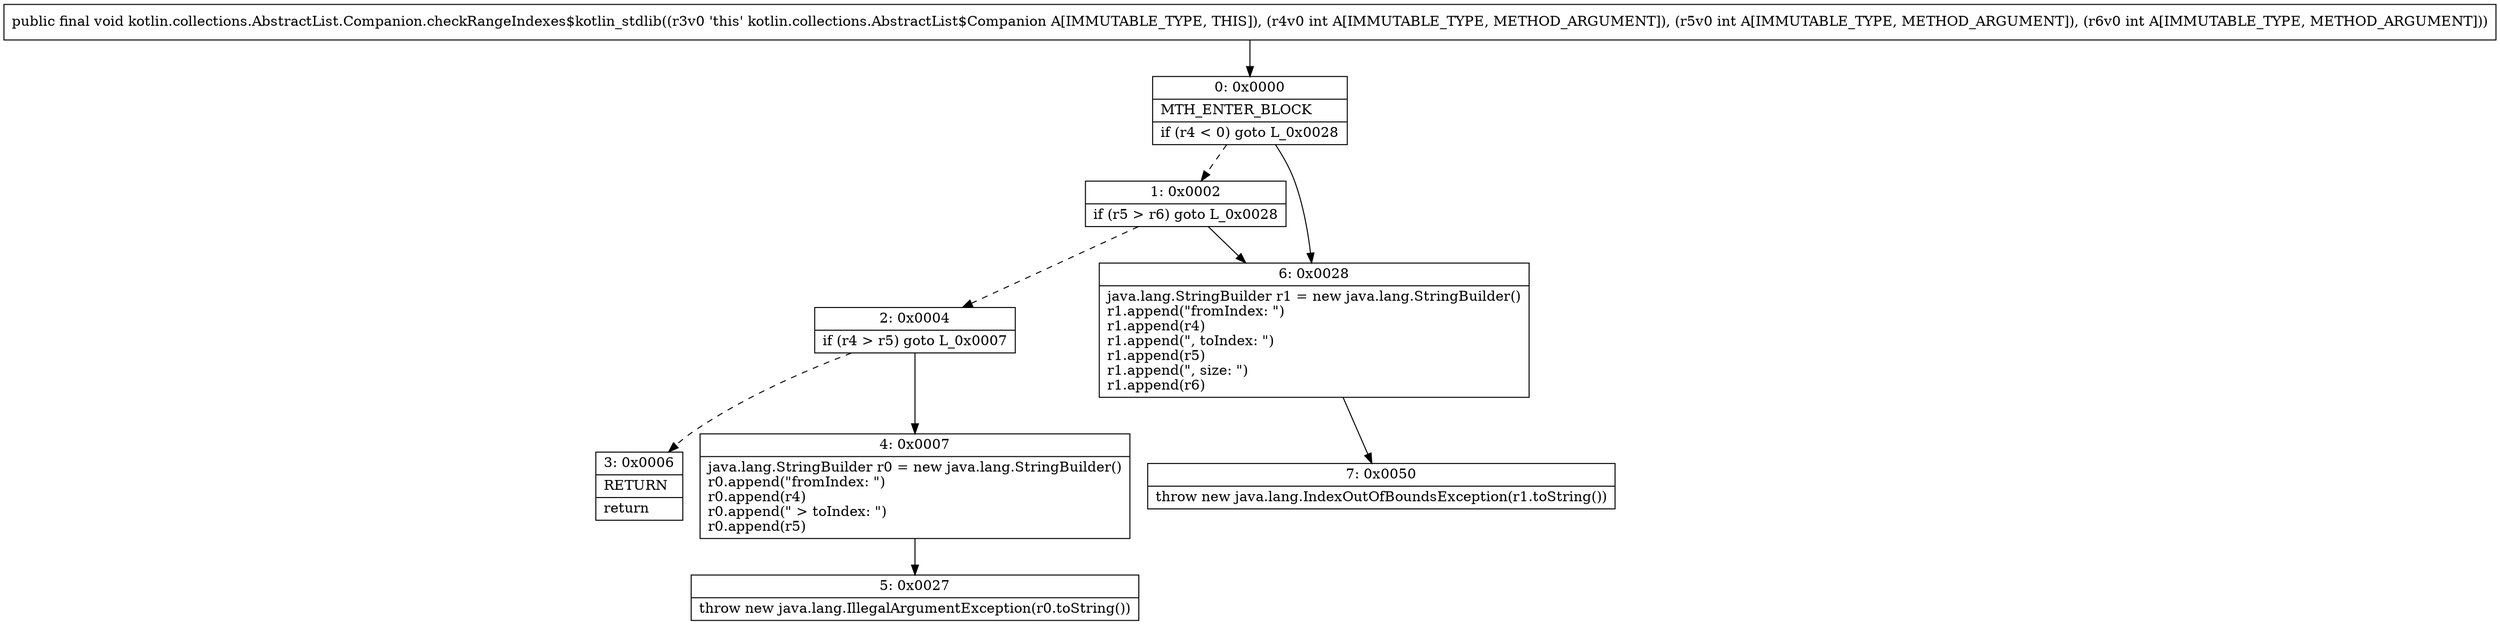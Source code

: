 digraph "CFG forkotlin.collections.AbstractList.Companion.checkRangeIndexes$kotlin_stdlib(III)V" {
Node_0 [shape=record,label="{0\:\ 0x0000|MTH_ENTER_BLOCK\l|if (r4 \< 0) goto L_0x0028\l}"];
Node_1 [shape=record,label="{1\:\ 0x0002|if (r5 \> r6) goto L_0x0028\l}"];
Node_2 [shape=record,label="{2\:\ 0x0004|if (r4 \> r5) goto L_0x0007\l}"];
Node_3 [shape=record,label="{3\:\ 0x0006|RETURN\l|return\l}"];
Node_4 [shape=record,label="{4\:\ 0x0007|java.lang.StringBuilder r0 = new java.lang.StringBuilder()\lr0.append(\"fromIndex: \")\lr0.append(r4)\lr0.append(\" \> toIndex: \")\lr0.append(r5)\l}"];
Node_5 [shape=record,label="{5\:\ 0x0027|throw new java.lang.IllegalArgumentException(r0.toString())\l}"];
Node_6 [shape=record,label="{6\:\ 0x0028|java.lang.StringBuilder r1 = new java.lang.StringBuilder()\lr1.append(\"fromIndex: \")\lr1.append(r4)\lr1.append(\", toIndex: \")\lr1.append(r5)\lr1.append(\", size: \")\lr1.append(r6)\l}"];
Node_7 [shape=record,label="{7\:\ 0x0050|throw new java.lang.IndexOutOfBoundsException(r1.toString())\l}"];
MethodNode[shape=record,label="{public final void kotlin.collections.AbstractList.Companion.checkRangeIndexes$kotlin_stdlib((r3v0 'this' kotlin.collections.AbstractList$Companion A[IMMUTABLE_TYPE, THIS]), (r4v0 int A[IMMUTABLE_TYPE, METHOD_ARGUMENT]), (r5v0 int A[IMMUTABLE_TYPE, METHOD_ARGUMENT]), (r6v0 int A[IMMUTABLE_TYPE, METHOD_ARGUMENT])) }"];
MethodNode -> Node_0;
Node_0 -> Node_1[style=dashed];
Node_0 -> Node_6;
Node_1 -> Node_2[style=dashed];
Node_1 -> Node_6;
Node_2 -> Node_3[style=dashed];
Node_2 -> Node_4;
Node_4 -> Node_5;
Node_6 -> Node_7;
}

